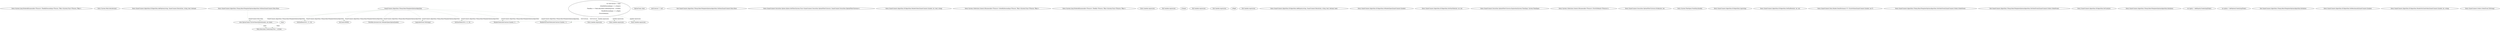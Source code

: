 digraph  {
m1_35 [cluster="System.Linq.IOrderedEnumerable<TSource>.ThenByDescending<TSource, TKey>(System.Func<TSource, TKey>)", file="SendForBacktestingcs.cs", label="Entry System.Linq.IOrderedEnumerable<TSource>.ThenByDescending<TSource, TKey>(System.Func<TSource, TKey>)", span="0-0"];
m1_45 [cluster="System.Math.Abs(decimal)", file="SendForBacktestingcs.cs", label="Entry System.Math.Abs(decimal)", span="0-0"];
m1_13 [cluster="QuantConnect.Algorithm.QCAlgorithm.AddOption(string, QuantConnect.Resolution, string, bool, decimal)", file="SendForBacktestingcs.cs", label="Entry QuantConnect.Algorithm.QCAlgorithm.AddOption(string, QuantConnect.Resolution, string, bool, decimal)", span="1467-1467"];
m1_22 [cluster="QuantConnect.Algorithm.CSharp.BasicTemplateOptionsAlgorithm.OnData(QuantConnect.Data.Slice)", file="SendForBacktestingcs.cs", label="Entry QuantConnect.Algorithm.CSharp.BasicTemplateOptionsAlgorithm.OnData(QuantConnect.Data.Slice)", span="61-61"];
m1_23 [cluster="QuantConnect.Algorithm.CSharp.BasicTemplateOptionsAlgorithm.OnData(QuantConnect.Data.Slice)", file="SendForBacktestingcs.cs", label="!Portfolio.Invested && IsMarketOpen(OptionSymbol)", span="63-63"];
m1_25 [cluster="QuantConnect.Algorithm.CSharp.BasicTemplateOptionsAlgorithm.OnData(QuantConnect.Data.Slice)", file="SendForBacktestingcs.cs", label="slice.OptionChains.TryGetValue(OptionSymbol, out chain)", span="66-66"];
m1_24 [cluster="QuantConnect.Algorithm.CSharp.BasicTemplateOptionsAlgorithm.OnData(QuantConnect.Data.Slice)", file="SendForBacktestingcs.cs", label="OptionChain chain", span="65-65"];
m1_26 [cluster="QuantConnect.Algorithm.CSharp.BasicTemplateOptionsAlgorithm.OnData(QuantConnect.Data.Slice)", file="SendForBacktestingcs.cs", label="var atmContract = chain\r\n                        .OrderByDescending(x => x.Expiry)\r\n                        .ThenBy(x => Math.Abs(chain.Underlying.Price - x.Strike))\r\n                        .ThenByDescending(x => x.Right)\r\n                        .FirstOrDefault()", span="69-73"];
m1_27 [cluster="QuantConnect.Algorithm.CSharp.BasicTemplateOptionsAlgorithm.OnData(QuantConnect.Data.Slice)", file="SendForBacktestingcs.cs", label="atmContract != null", span="75-75"];
m1_28 [cluster="QuantConnect.Algorithm.CSharp.BasicTemplateOptionsAlgorithm.OnData(QuantConnect.Data.Slice)", file="SendForBacktestingcs.cs", label="MarketOrder(atmContract.Symbol, 1)", span="78-78"];
m1_29 [cluster="QuantConnect.Algorithm.CSharp.BasicTemplateOptionsAlgorithm.OnData(QuantConnect.Data.Slice)", file="SendForBacktestingcs.cs", label="MarketOnCloseOrder(atmContract.Symbol, -1)", span="79-79"];
m1_30 [cluster="QuantConnect.Algorithm.CSharp.BasicTemplateOptionsAlgorithm.OnData(QuantConnect.Data.Slice)", file="SendForBacktestingcs.cs", label="Exit QuantConnect.Algorithm.CSharp.BasicTemplateOptionsAlgorithm.OnData(QuantConnect.Data.Slice)", span="61-61"];
m1_14 [cluster="QuantConnect.Securities.Option.Option.SetFilter(System.Func<QuantConnect.Securities.OptionFilterUniverse, QuantConnect.Securities.OptionFilterUniverse>)", file="SendForBacktestingcs.cs", label="Entry QuantConnect.Securities.Option.Option.SetFilter(System.Func<QuantConnect.Securities.OptionFilterUniverse, QuantConnect.Securities.OptionFilterUniverse>)", span="348-348"];
m1_37 [cluster="QuantConnect.Algorithm.QCAlgorithm.MarketOrder(QuantConnect.Symbol, int, bool, string)", file="SendForBacktestingcs.cs", label="Entry QuantConnect.Algorithm.QCAlgorithm.MarketOrder(QuantConnect.Symbol, int, bool, string)", span="171-171"];
m1_33 [cluster="System.Collections.Generic.IEnumerable<TSource>.OrderByDescending<TSource, TKey>(System.Func<TSource, TKey>)", file="SendForBacktestingcs.cs", label="Entry System.Collections.Generic.IEnumerable<TSource>.OrderByDescending<TSource, TKey>(System.Func<TSource, TKey>)", span="0-0"];
m1_34 [cluster="System.Linq.IOrderedEnumerable<TSource>.ThenBy<TSource, TKey>(System.Func<TSource, TKey>)", file="SendForBacktestingcs.cs", label="Entry System.Linq.IOrderedEnumerable<TSource>.ThenBy<TSource, TKey>(System.Func<TSource, TKey>)", span="0-0"];
m1_46 [cluster="lambda expression", file="SendForBacktestingcs.cs", label="Entry lambda expression", span="72-72"];
m1_16 [cluster="lambda expression", file="SendForBacktestingcs.cs", label="Entry lambda expression", span="50-51"];
m1_18 [cluster="lambda expression", file="SendForBacktestingcs.cs", label="Exit lambda expression", span="50-51"];
m1_43 [cluster="lambda expression", file="SendForBacktestingcs.cs", label="Math.Abs(chain.Underlying.Price - x.Strike)", span="71-71"];
m1_39 [cluster="lambda expression", file="SendForBacktestingcs.cs", label="Entry lambda expression", span="70-70"];
m1_42 [cluster="lambda expression", file="SendForBacktestingcs.cs", label="Entry lambda expression", span="71-71"];
m1_40 [cluster="lambda expression", file="SendForBacktestingcs.cs", label="x.Expiry", span="70-70"];
m1_41 [cluster="lambda expression", file="SendForBacktestingcs.cs", label="Exit lambda expression", span="70-70"];
m1_44 [cluster="lambda expression", file="SendForBacktestingcs.cs", label="Exit lambda expression", span="71-71"];
m1_47 [cluster="lambda expression", file="SendForBacktestingcs.cs", label="x.Right", span="72-72"];
m1_48 [cluster="lambda expression", file="SendForBacktestingcs.cs", label="Exit lambda expression", span="72-72"];
m1_12 [cluster="QuantConnect.Algorithm.QCAlgorithm.AddEquity(string, QuantConnect.Resolution, string, bool, decimal, bool)", file="SendForBacktestingcs.cs", label="Entry QuantConnect.Algorithm.QCAlgorithm.AddEquity(string, QuantConnect.Resolution, string, bool, decimal, bool)", span="1453-1453"];
m1_31 [cluster="QuantConnect.Algorithm.QCAlgorithm.IsMarketOpen(QuantConnect.Symbol)", file="SendForBacktestingcs.cs", label="Entry QuantConnect.Algorithm.QCAlgorithm.IsMarketOpen(QuantConnect.Symbol)", span="1023-1023"];
m1_9 [cluster="QuantConnect.Algorithm.QCAlgorithm.SetStartDate(int, int, int)", file="SendForBacktestingcs.cs", label="Entry QuantConnect.Algorithm.QCAlgorithm.SetStartDate(int, int, int)", span="1172-1172"];
m1_21 [cluster="QuantConnect.Securities.OptionFilterUniverse.Expiration(System.TimeSpan, System.TimeSpan)", file="SendForBacktestingcs.cs", label="Entry QuantConnect.Securities.OptionFilterUniverse.Expiration(System.TimeSpan, System.TimeSpan)", span="303-303"];
m1_36 [cluster="System.Collections.Generic.IEnumerable<TSource>.FirstOrDefault<TSource>()", file="SendForBacktestingcs.cs", label="Entry System.Collections.Generic.IEnumerable<TSource>.FirstOrDefault<TSource>()", span="0-0"];
m1_19 [cluster="QuantConnect.Securities.OptionFilterUniverse.Strikes(int, int)", file="SendForBacktestingcs.cs", label="Entry QuantConnect.Securities.OptionFilterUniverse.Strikes(int, int)", span="197-197"];
m1_20 [cluster="System.TimeSpan.FromDays(double)", file="SendForBacktestingcs.cs", label="Entry System.TimeSpan.FromDays(double)", span="0-0"];
m1_53 [cluster="QuantConnect.Algorithm.QCAlgorithm.Log(string)", file="SendForBacktestingcs.cs", label="Entry QuantConnect.Algorithm.QCAlgorithm.Log(string)", span="1837-1837"];
m1_10 [cluster="QuantConnect.Algorithm.QCAlgorithm.SetEndDate(int, int, int)", file="SendForBacktestingcs.cs", label="Entry QuantConnect.Algorithm.QCAlgorithm.SetEndDate(int, int, int)", span="1197-1197"];
m1_32 [cluster="QuantConnect.Data.Market.DataDictionary<T>.TryGetValue(QuantConnect.Symbol, out T)", file="SendForBacktestingcs.cs", label="Entry QuantConnect.Data.Market.DataDictionary<T>.TryGetValue(QuantConnect.Symbol, out T)", span="189-189"];
m1_49 [cluster="QuantConnect.Algorithm.CSharp.BasicTemplateOptionsAlgorithm.OnOrderEvent(QuantConnect.Orders.OrderEvent)", file="SendForBacktestingcs.cs", label="Entry QuantConnect.Algorithm.CSharp.BasicTemplateOptionsAlgorithm.OnOrderEvent(QuantConnect.Orders.OrderEvent)", span="90-90"];
m1_50 [cluster="QuantConnect.Algorithm.CSharp.BasicTemplateOptionsAlgorithm.OnOrderEvent(QuantConnect.Orders.OrderEvent)", file="SendForBacktestingcs.cs", label="Log(orderEvent.ToString())", span="92-92"];
m1_51 [cluster="QuantConnect.Algorithm.CSharp.BasicTemplateOptionsAlgorithm.OnOrderEvent(QuantConnect.Orders.OrderEvent)", file="SendForBacktestingcs.cs", label="Exit QuantConnect.Algorithm.CSharp.BasicTemplateOptionsAlgorithm.OnOrderEvent(QuantConnect.Orders.OrderEvent)", span="90-90"];
m1_11 [cluster="QuantConnect.Algorithm.QCAlgorithm.SetCash(int)", file="SendForBacktestingcs.cs", label="Entry QuantConnect.Algorithm.QCAlgorithm.SetCash(int)", span="1121-1121"];
m1_0 [cluster="QuantConnect.Algorithm.CSharp.BasicTemplateOptionsAlgorithm.Initialize()", file="SendForBacktestingcs.cs", label="Entry QuantConnect.Algorithm.CSharp.BasicTemplateOptionsAlgorithm.Initialize()", span="40-40"];
m1_1 [cluster="QuantConnect.Algorithm.CSharp.BasicTemplateOptionsAlgorithm.Initialize()", file="SendForBacktestingcs.cs", label="SetStartDate(2015, 12, 24)", span="42-42"];
m1_2 [cluster="QuantConnect.Algorithm.CSharp.BasicTemplateOptionsAlgorithm.Initialize()", file="SendForBacktestingcs.cs", label="SetEndDate(2015, 12, 24)", span="43-43"];
m1_3 [cluster="QuantConnect.Algorithm.CSharp.BasicTemplateOptionsAlgorithm.Initialize()", file="SendForBacktestingcs.cs", label="SetCash(100000)", span="44-44"];
m1_4 [cluster="QuantConnect.Algorithm.CSharp.BasicTemplateOptionsAlgorithm.Initialize()", file="SendForBacktestingcs.cs", label="var equity = AddEquity(UnderlyingTicker)", span="46-46"];
m1_5 [cluster="QuantConnect.Algorithm.CSharp.BasicTemplateOptionsAlgorithm.Initialize()", file="SendForBacktestingcs.cs", label="var option = AddOption(UnderlyingTicker)", span="47-47"];
m1_8 [cluster="QuantConnect.Algorithm.CSharp.BasicTemplateOptionsAlgorithm.Initialize()", file="SendForBacktestingcs.cs", label="Exit QuantConnect.Algorithm.CSharp.BasicTemplateOptionsAlgorithm.Initialize()", span="40-40"];
m1_15 [cluster="QuantConnect.Algorithm.QCAlgorithm.SetBenchmark(QuantConnect.Symbol)", file="SendForBacktestingcs.cs", label="Entry QuantConnect.Algorithm.QCAlgorithm.SetBenchmark(QuantConnect.Symbol)", span="1078-1078"];
m1_38 [cluster="QuantConnect.Algorithm.QCAlgorithm.MarketOnCloseOrder(QuantConnect.Symbol, int, string)", file="SendForBacktestingcs.cs", label="Entry QuantConnect.Algorithm.QCAlgorithm.MarketOnCloseOrder(QuantConnect.Symbol, int, string)", span="292-292"];
m1_52 [cluster="QuantConnect.Orders.OrderEvent.ToString()", file="SendForBacktestingcs.cs", label="Entry QuantConnect.Orders.OrderEvent.ToString()", span="169-169"];
m1_54 [file="SendForBacktestingcs.cs", label="QuantConnect.Algorithm.CSharp.BasicTemplateOptionsAlgorithm", span=""];
m1_55 [file="SendForBacktestingcs.cs", label=chain, span=""];
m1_22 -> m1_25  [color=darkseagreen4, key=1, label="QuantConnect.Data.Slice", style=dashed];
m1_25 -> m1_43  [color=darkseagreen4, key=1, label=chain, style=dashed];
m1_26 -> m1_39  [color=darkseagreen4, key=1, label="lambda expression", style=dashed];
m1_26 -> m1_42  [color=darkseagreen4, key=1, label="lambda expression", style=dashed];
m1_26 -> m1_46  [color=darkseagreen4, key=1, label="lambda expression", style=dashed];
m1_26 -> m1_28  [color=darkseagreen4, key=1, label=atmContract, style=dashed];
m1_26 -> m1_29  [color=darkseagreen4, key=1, label=atmContract, style=dashed];
m1_54 -> m1_1  [color=darkseagreen4, key=1, label="QuantConnect.Algorithm.CSharp.BasicTemplateOptionsAlgorithm", style=dashed];
m1_54 -> m1_2  [color=darkseagreen4, key=1, label="QuantConnect.Algorithm.CSharp.BasicTemplateOptionsAlgorithm", style=dashed];
m1_54 -> m1_3  [color=darkseagreen4, key=1, label="QuantConnect.Algorithm.CSharp.BasicTemplateOptionsAlgorithm", style=dashed];
m1_54 -> m1_23  [color=darkseagreen4, key=1, label="QuantConnect.Algorithm.CSharp.BasicTemplateOptionsAlgorithm", style=dashed];
m1_54 -> m1_25  [color=darkseagreen4, key=1, label="QuantConnect.Algorithm.CSharp.BasicTemplateOptionsAlgorithm", style=dashed];
m1_54 -> m1_28  [color=darkseagreen4, key=1, label="QuantConnect.Algorithm.CSharp.BasicTemplateOptionsAlgorithm", style=dashed];
m1_54 -> m1_29  [color=darkseagreen4, key=1, label="QuantConnect.Algorithm.CSharp.BasicTemplateOptionsAlgorithm", style=dashed];
m1_54 -> m1_50  [color=darkseagreen4, key=1, label="QuantConnect.Algorithm.CSharp.BasicTemplateOptionsAlgorithm", style=dashed];
m1_55 -> m1_43  [color=darkseagreen4, key=1, label=chain, style=dashed];
}
